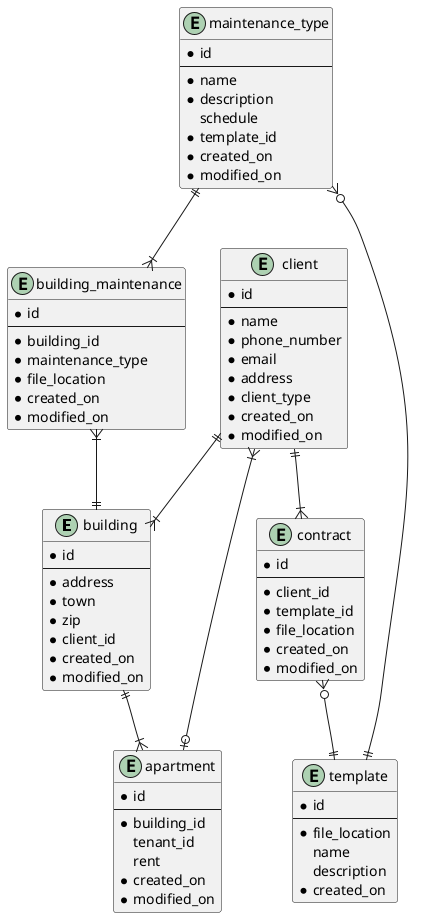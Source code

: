 @startuml

'skinparam nodesep 40
'skinparam ranksep 40
'hide circle
'skinparam linetype ortho

entity building {
    * id
    --
    * address
    * town
    * zip
    * client_id
    * created_on
    * modified_on
}

entity client {
    * id
    --
    * name
    * phone_number
    * email
    * address
    * client_type
    * created_on
    * modified_on
}

entity apartment {
    * id
    --
    * building_id
    tenant_id
    rent
    * created_on
    * modified_on
}

'immutable should only create new
entity contract {
    * id
    --
    * client_id
    * template_id
    * file_location
    * created_on
    * modified_on
}

entity maintenance_type {
    * id
    --
    * name
    * description
    schedule
    * template_id
    * created_on
    * modified_on
}

entity building_maintenance {
    * id
    --
    * building_id
    * maintenance_type
    * file_location
    * created_on
    * modified_on
}

'immutable should only create new
entity template {
    * id
    --
    * file_location
    name
    description
    * created_on
}

client ||--|{ building
building||--|{apartment
client}|--o|apartment
client||--|{contract
maintenance_type||--|{building_maintenance
building_maintenance}|--||building
maintenance_type}o--||template
contract}o--||template

@enduml
